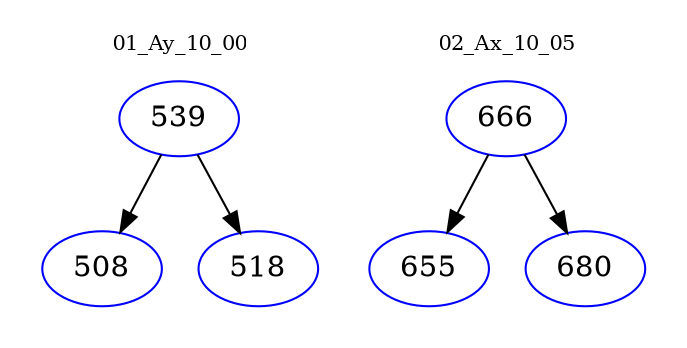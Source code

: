 digraph{
subgraph cluster_0 {
color = white
label = "01_Ay_10_00";
fontsize=10;
T0_539 [label="539", color="blue"]
T0_539 -> T0_508 [color="black"]
T0_508 [label="508", color="blue"]
T0_539 -> T0_518 [color="black"]
T0_518 [label="518", color="blue"]
}
subgraph cluster_1 {
color = white
label = "02_Ax_10_05";
fontsize=10;
T1_666 [label="666", color="blue"]
T1_666 -> T1_655 [color="black"]
T1_655 [label="655", color="blue"]
T1_666 -> T1_680 [color="black"]
T1_680 [label="680", color="blue"]
}
}
